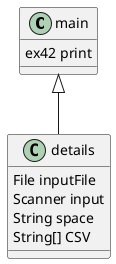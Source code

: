 @startuml
'https://plantuml.com/class-diagram


main <|-- details


class details {
File inputFile
Scanner input
String space
String[] CSV
}

class main{
ex42 print
}


@enduml